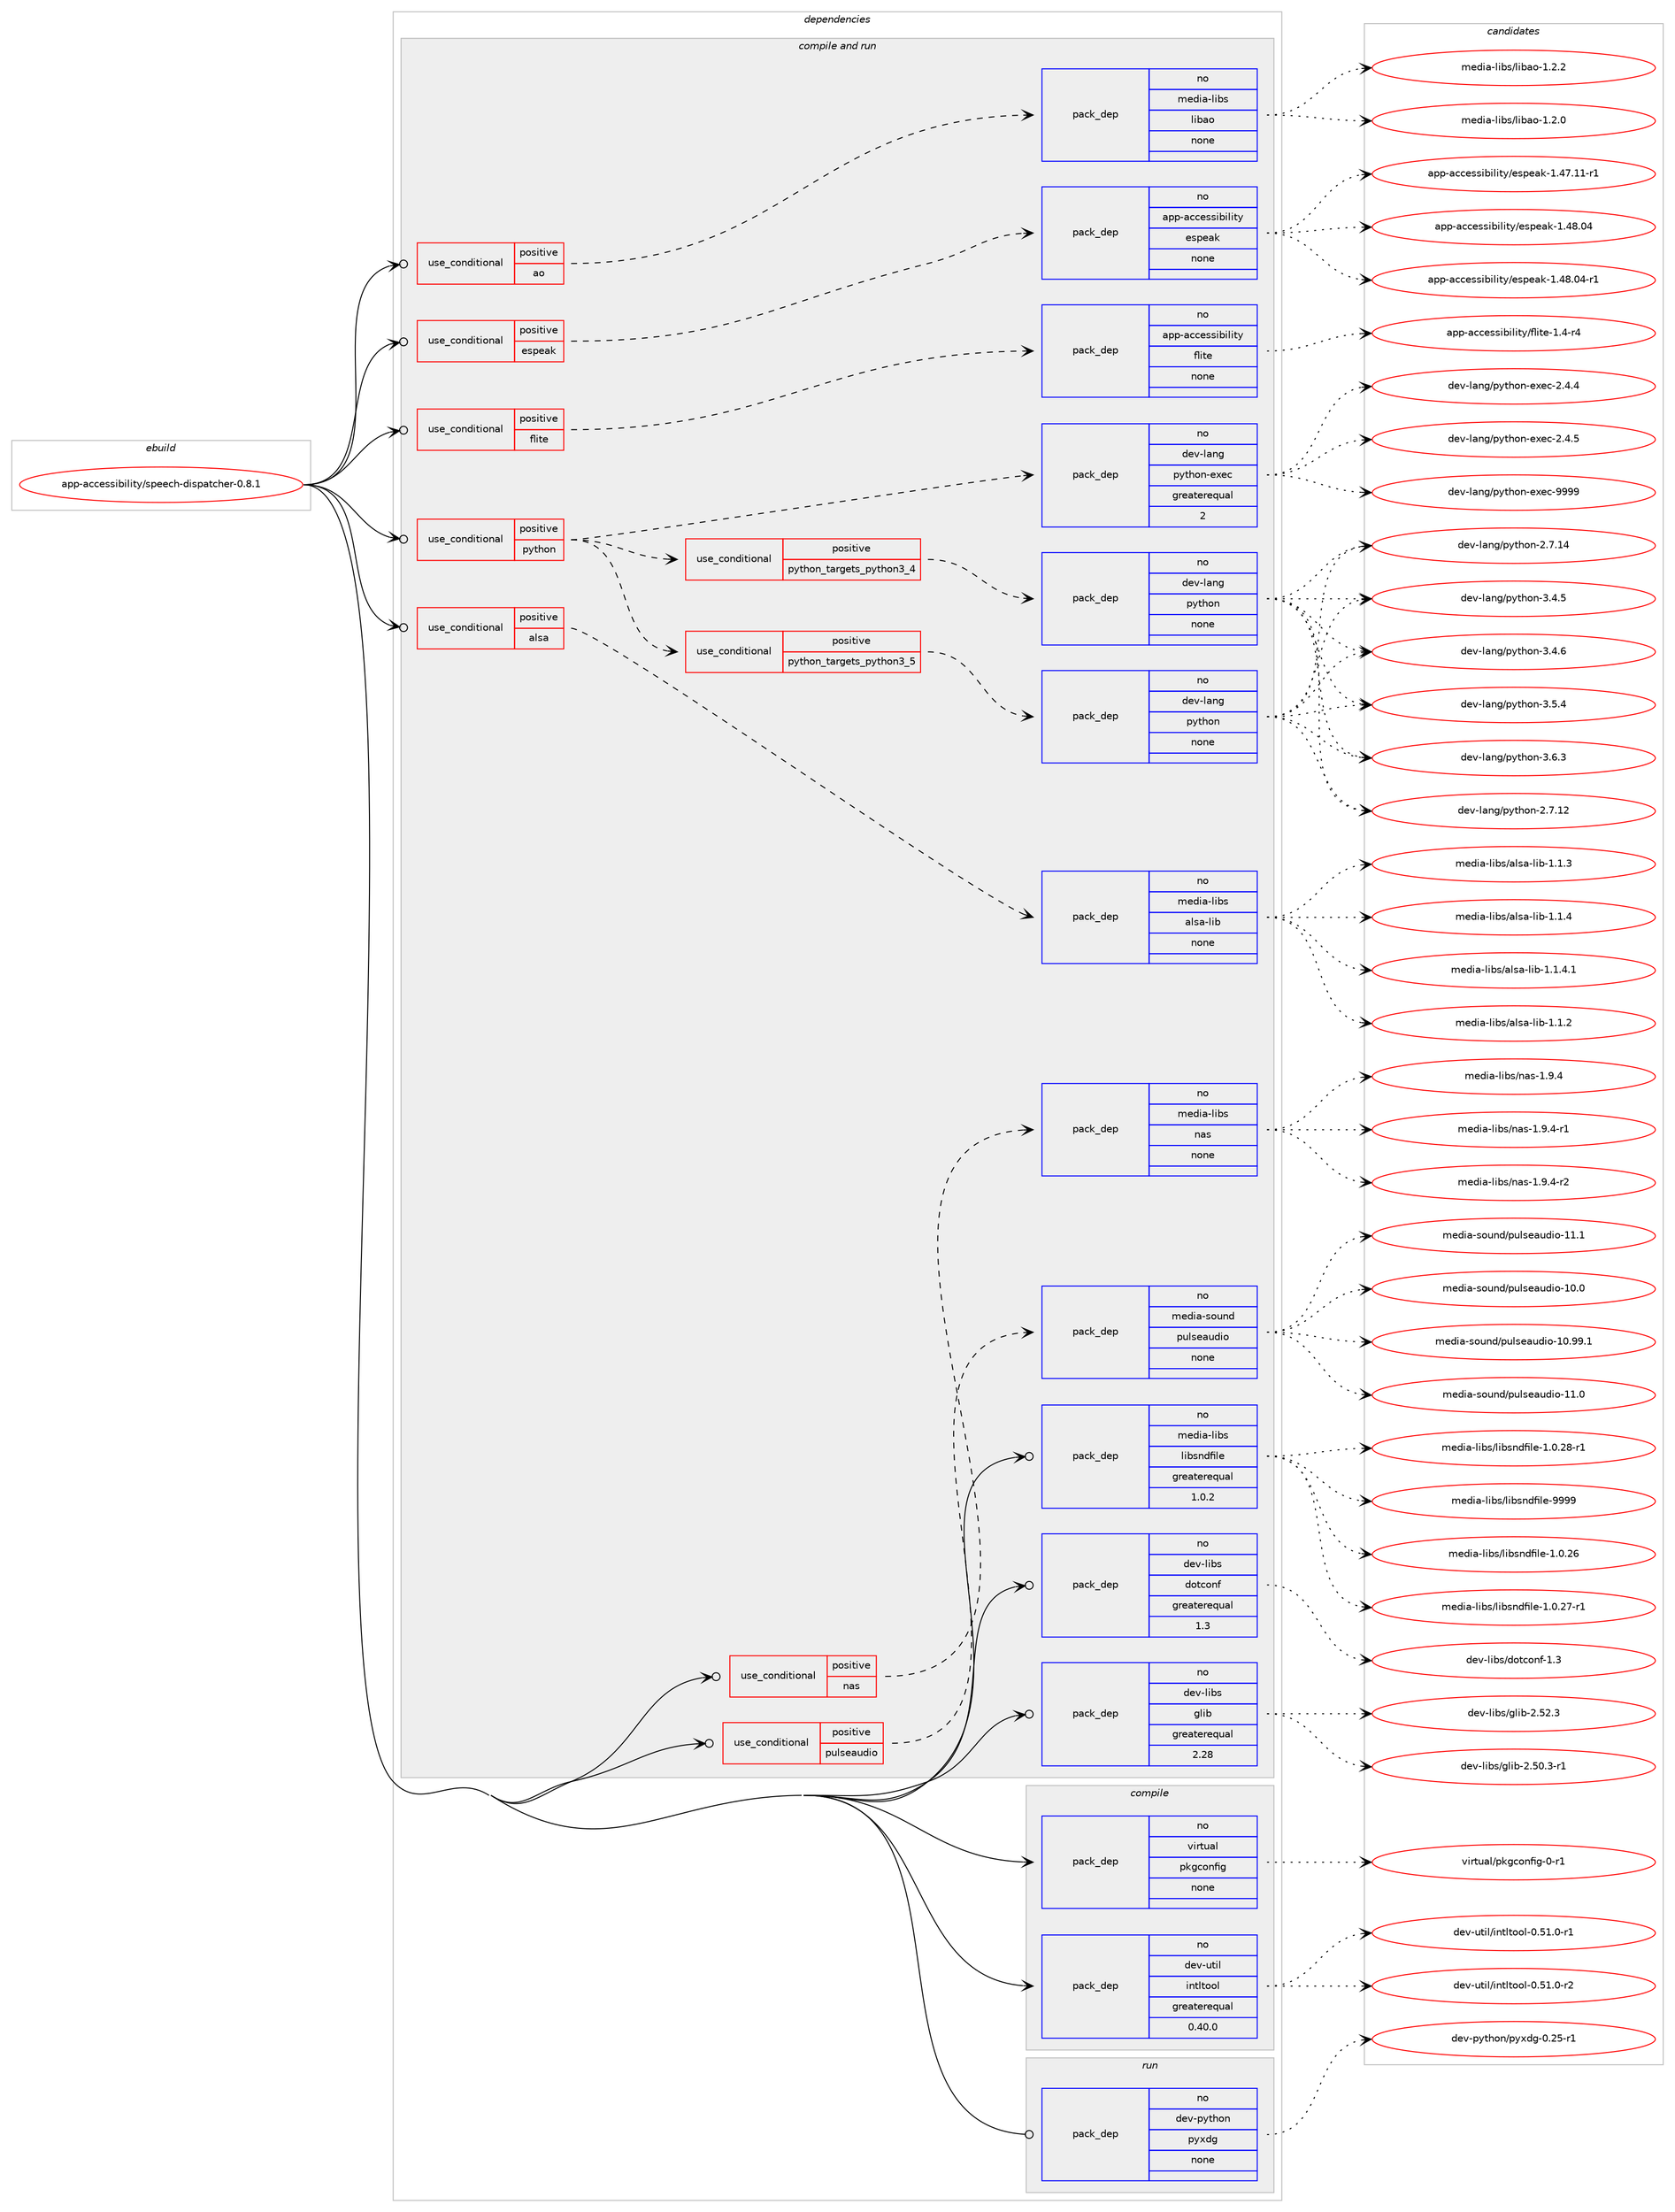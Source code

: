 digraph prolog {

# *************
# Graph options
# *************

newrank=true;
concentrate=true;
compound=true;
graph [rankdir=LR,fontname=Helvetica,fontsize=10,ranksep=1.5];#, ranksep=2.5, nodesep=0.2];
edge  [arrowhead=vee];
node  [fontname=Helvetica,fontsize=10];

# **********
# The ebuild
# **********

subgraph cluster_leftcol {
color=gray;
rank=same;
label=<<i>ebuild</i>>;
id [label="app-accessibility/speech-dispatcher-0.8.1", color=red, width=4, href="../app-accessibility/speech-dispatcher-0.8.1.svg"];
}

# ****************
# The dependencies
# ****************

subgraph cluster_midcol {
color=gray;
label=<<i>dependencies</i>>;
subgraph cluster_compile {
fillcolor="#eeeeee";
style=filled;
label=<<i>compile</i>>;
subgraph pack408 {
dependency525 [label=<<TABLE BORDER="0" CELLBORDER="1" CELLSPACING="0" CELLPADDING="4" WIDTH="220"><TR><TD ROWSPAN="6" CELLPADDING="30">pack_dep</TD></TR><TR><TD WIDTH="110">no</TD></TR><TR><TD>dev-util</TD></TR><TR><TD>intltool</TD></TR><TR><TD>greaterequal</TD></TR><TR><TD>0.40.0</TD></TR></TABLE>>, shape=none, color=blue];
}
id:e -> dependency525:w [weight=20,style="solid",arrowhead="vee"];
subgraph pack409 {
dependency526 [label=<<TABLE BORDER="0" CELLBORDER="1" CELLSPACING="0" CELLPADDING="4" WIDTH="220"><TR><TD ROWSPAN="6" CELLPADDING="30">pack_dep</TD></TR><TR><TD WIDTH="110">no</TD></TR><TR><TD>virtual</TD></TR><TR><TD>pkgconfig</TD></TR><TR><TD>none</TD></TR><TR><TD></TD></TR></TABLE>>, shape=none, color=blue];
}
id:e -> dependency526:w [weight=20,style="solid",arrowhead="vee"];
}
subgraph cluster_compileandrun {
fillcolor="#eeeeee";
style=filled;
label=<<i>compile and run</i>>;
subgraph cond111 {
dependency527 [label=<<TABLE BORDER="0" CELLBORDER="1" CELLSPACING="0" CELLPADDING="4"><TR><TD ROWSPAN="3" CELLPADDING="10">use_conditional</TD></TR><TR><TD>positive</TD></TR><TR><TD>alsa</TD></TR></TABLE>>, shape=none, color=red];
subgraph pack410 {
dependency528 [label=<<TABLE BORDER="0" CELLBORDER="1" CELLSPACING="0" CELLPADDING="4" WIDTH="220"><TR><TD ROWSPAN="6" CELLPADDING="30">pack_dep</TD></TR><TR><TD WIDTH="110">no</TD></TR><TR><TD>media-libs</TD></TR><TR><TD>alsa-lib</TD></TR><TR><TD>none</TD></TR><TR><TD></TD></TR></TABLE>>, shape=none, color=blue];
}
dependency527:e -> dependency528:w [weight=20,style="dashed",arrowhead="vee"];
}
id:e -> dependency527:w [weight=20,style="solid",arrowhead="odotvee"];
subgraph cond112 {
dependency529 [label=<<TABLE BORDER="0" CELLBORDER="1" CELLSPACING="0" CELLPADDING="4"><TR><TD ROWSPAN="3" CELLPADDING="10">use_conditional</TD></TR><TR><TD>positive</TD></TR><TR><TD>ao</TD></TR></TABLE>>, shape=none, color=red];
subgraph pack411 {
dependency530 [label=<<TABLE BORDER="0" CELLBORDER="1" CELLSPACING="0" CELLPADDING="4" WIDTH="220"><TR><TD ROWSPAN="6" CELLPADDING="30">pack_dep</TD></TR><TR><TD WIDTH="110">no</TD></TR><TR><TD>media-libs</TD></TR><TR><TD>libao</TD></TR><TR><TD>none</TD></TR><TR><TD></TD></TR></TABLE>>, shape=none, color=blue];
}
dependency529:e -> dependency530:w [weight=20,style="dashed",arrowhead="vee"];
}
id:e -> dependency529:w [weight=20,style="solid",arrowhead="odotvee"];
subgraph cond113 {
dependency531 [label=<<TABLE BORDER="0" CELLBORDER="1" CELLSPACING="0" CELLPADDING="4"><TR><TD ROWSPAN="3" CELLPADDING="10">use_conditional</TD></TR><TR><TD>positive</TD></TR><TR><TD>espeak</TD></TR></TABLE>>, shape=none, color=red];
subgraph pack412 {
dependency532 [label=<<TABLE BORDER="0" CELLBORDER="1" CELLSPACING="0" CELLPADDING="4" WIDTH="220"><TR><TD ROWSPAN="6" CELLPADDING="30">pack_dep</TD></TR><TR><TD WIDTH="110">no</TD></TR><TR><TD>app-accessibility</TD></TR><TR><TD>espeak</TD></TR><TR><TD>none</TD></TR><TR><TD></TD></TR></TABLE>>, shape=none, color=blue];
}
dependency531:e -> dependency532:w [weight=20,style="dashed",arrowhead="vee"];
}
id:e -> dependency531:w [weight=20,style="solid",arrowhead="odotvee"];
subgraph cond114 {
dependency533 [label=<<TABLE BORDER="0" CELLBORDER="1" CELLSPACING="0" CELLPADDING="4"><TR><TD ROWSPAN="3" CELLPADDING="10">use_conditional</TD></TR><TR><TD>positive</TD></TR><TR><TD>flite</TD></TR></TABLE>>, shape=none, color=red];
subgraph pack413 {
dependency534 [label=<<TABLE BORDER="0" CELLBORDER="1" CELLSPACING="0" CELLPADDING="4" WIDTH="220"><TR><TD ROWSPAN="6" CELLPADDING="30">pack_dep</TD></TR><TR><TD WIDTH="110">no</TD></TR><TR><TD>app-accessibility</TD></TR><TR><TD>flite</TD></TR><TR><TD>none</TD></TR><TR><TD></TD></TR></TABLE>>, shape=none, color=blue];
}
dependency533:e -> dependency534:w [weight=20,style="dashed",arrowhead="vee"];
}
id:e -> dependency533:w [weight=20,style="solid",arrowhead="odotvee"];
subgraph cond115 {
dependency535 [label=<<TABLE BORDER="0" CELLBORDER="1" CELLSPACING="0" CELLPADDING="4"><TR><TD ROWSPAN="3" CELLPADDING="10">use_conditional</TD></TR><TR><TD>positive</TD></TR><TR><TD>nas</TD></TR></TABLE>>, shape=none, color=red];
subgraph pack414 {
dependency536 [label=<<TABLE BORDER="0" CELLBORDER="1" CELLSPACING="0" CELLPADDING="4" WIDTH="220"><TR><TD ROWSPAN="6" CELLPADDING="30">pack_dep</TD></TR><TR><TD WIDTH="110">no</TD></TR><TR><TD>media-libs</TD></TR><TR><TD>nas</TD></TR><TR><TD>none</TD></TR><TR><TD></TD></TR></TABLE>>, shape=none, color=blue];
}
dependency535:e -> dependency536:w [weight=20,style="dashed",arrowhead="vee"];
}
id:e -> dependency535:w [weight=20,style="solid",arrowhead="odotvee"];
subgraph cond116 {
dependency537 [label=<<TABLE BORDER="0" CELLBORDER="1" CELLSPACING="0" CELLPADDING="4"><TR><TD ROWSPAN="3" CELLPADDING="10">use_conditional</TD></TR><TR><TD>positive</TD></TR><TR><TD>pulseaudio</TD></TR></TABLE>>, shape=none, color=red];
subgraph pack415 {
dependency538 [label=<<TABLE BORDER="0" CELLBORDER="1" CELLSPACING="0" CELLPADDING="4" WIDTH="220"><TR><TD ROWSPAN="6" CELLPADDING="30">pack_dep</TD></TR><TR><TD WIDTH="110">no</TD></TR><TR><TD>media-sound</TD></TR><TR><TD>pulseaudio</TD></TR><TR><TD>none</TD></TR><TR><TD></TD></TR></TABLE>>, shape=none, color=blue];
}
dependency537:e -> dependency538:w [weight=20,style="dashed",arrowhead="vee"];
}
id:e -> dependency537:w [weight=20,style="solid",arrowhead="odotvee"];
subgraph cond117 {
dependency539 [label=<<TABLE BORDER="0" CELLBORDER="1" CELLSPACING="0" CELLPADDING="4"><TR><TD ROWSPAN="3" CELLPADDING="10">use_conditional</TD></TR><TR><TD>positive</TD></TR><TR><TD>python</TD></TR></TABLE>>, shape=none, color=red];
subgraph cond118 {
dependency540 [label=<<TABLE BORDER="0" CELLBORDER="1" CELLSPACING="0" CELLPADDING="4"><TR><TD ROWSPAN="3" CELLPADDING="10">use_conditional</TD></TR><TR><TD>positive</TD></TR><TR><TD>python_targets_python3_4</TD></TR></TABLE>>, shape=none, color=red];
subgraph pack416 {
dependency541 [label=<<TABLE BORDER="0" CELLBORDER="1" CELLSPACING="0" CELLPADDING="4" WIDTH="220"><TR><TD ROWSPAN="6" CELLPADDING="30">pack_dep</TD></TR><TR><TD WIDTH="110">no</TD></TR><TR><TD>dev-lang</TD></TR><TR><TD>python</TD></TR><TR><TD>none</TD></TR><TR><TD></TD></TR></TABLE>>, shape=none, color=blue];
}
dependency540:e -> dependency541:w [weight=20,style="dashed",arrowhead="vee"];
}
dependency539:e -> dependency540:w [weight=20,style="dashed",arrowhead="vee"];
subgraph cond119 {
dependency542 [label=<<TABLE BORDER="0" CELLBORDER="1" CELLSPACING="0" CELLPADDING="4"><TR><TD ROWSPAN="3" CELLPADDING="10">use_conditional</TD></TR><TR><TD>positive</TD></TR><TR><TD>python_targets_python3_5</TD></TR></TABLE>>, shape=none, color=red];
subgraph pack417 {
dependency543 [label=<<TABLE BORDER="0" CELLBORDER="1" CELLSPACING="0" CELLPADDING="4" WIDTH="220"><TR><TD ROWSPAN="6" CELLPADDING="30">pack_dep</TD></TR><TR><TD WIDTH="110">no</TD></TR><TR><TD>dev-lang</TD></TR><TR><TD>python</TD></TR><TR><TD>none</TD></TR><TR><TD></TD></TR></TABLE>>, shape=none, color=blue];
}
dependency542:e -> dependency543:w [weight=20,style="dashed",arrowhead="vee"];
}
dependency539:e -> dependency542:w [weight=20,style="dashed",arrowhead="vee"];
subgraph pack418 {
dependency544 [label=<<TABLE BORDER="0" CELLBORDER="1" CELLSPACING="0" CELLPADDING="4" WIDTH="220"><TR><TD ROWSPAN="6" CELLPADDING="30">pack_dep</TD></TR><TR><TD WIDTH="110">no</TD></TR><TR><TD>dev-lang</TD></TR><TR><TD>python-exec</TD></TR><TR><TD>greaterequal</TD></TR><TR><TD>2</TD></TR></TABLE>>, shape=none, color=blue];
}
dependency539:e -> dependency544:w [weight=20,style="dashed",arrowhead="vee"];
}
id:e -> dependency539:w [weight=20,style="solid",arrowhead="odotvee"];
subgraph pack419 {
dependency545 [label=<<TABLE BORDER="0" CELLBORDER="1" CELLSPACING="0" CELLPADDING="4" WIDTH="220"><TR><TD ROWSPAN="6" CELLPADDING="30">pack_dep</TD></TR><TR><TD WIDTH="110">no</TD></TR><TR><TD>dev-libs</TD></TR><TR><TD>dotconf</TD></TR><TR><TD>greaterequal</TD></TR><TR><TD>1.3</TD></TR></TABLE>>, shape=none, color=blue];
}
id:e -> dependency545:w [weight=20,style="solid",arrowhead="odotvee"];
subgraph pack420 {
dependency546 [label=<<TABLE BORDER="0" CELLBORDER="1" CELLSPACING="0" CELLPADDING="4" WIDTH="220"><TR><TD ROWSPAN="6" CELLPADDING="30">pack_dep</TD></TR><TR><TD WIDTH="110">no</TD></TR><TR><TD>dev-libs</TD></TR><TR><TD>glib</TD></TR><TR><TD>greaterequal</TD></TR><TR><TD>2.28</TD></TR></TABLE>>, shape=none, color=blue];
}
id:e -> dependency546:w [weight=20,style="solid",arrowhead="odotvee"];
subgraph pack421 {
dependency547 [label=<<TABLE BORDER="0" CELLBORDER="1" CELLSPACING="0" CELLPADDING="4" WIDTH="220"><TR><TD ROWSPAN="6" CELLPADDING="30">pack_dep</TD></TR><TR><TD WIDTH="110">no</TD></TR><TR><TD>media-libs</TD></TR><TR><TD>libsndfile</TD></TR><TR><TD>greaterequal</TD></TR><TR><TD>1.0.2</TD></TR></TABLE>>, shape=none, color=blue];
}
id:e -> dependency547:w [weight=20,style="solid",arrowhead="odotvee"];
}
subgraph cluster_run {
fillcolor="#eeeeee";
style=filled;
label=<<i>run</i>>;
subgraph pack422 {
dependency548 [label=<<TABLE BORDER="0" CELLBORDER="1" CELLSPACING="0" CELLPADDING="4" WIDTH="220"><TR><TD ROWSPAN="6" CELLPADDING="30">pack_dep</TD></TR><TR><TD WIDTH="110">no</TD></TR><TR><TD>dev-python</TD></TR><TR><TD>pyxdg</TD></TR><TR><TD>none</TD></TR><TR><TD></TD></TR></TABLE>>, shape=none, color=blue];
}
id:e -> dependency548:w [weight=20,style="solid",arrowhead="odot"];
}
}

# **************
# The candidates
# **************

subgraph cluster_choices {
rank=same;
color=gray;
label=<<i>candidates</i>>;

subgraph choice408 {
color=black;
nodesep=1;
choice1001011184511711610510847105110116108116111111108454846534946484511449 [label="dev-util/intltool-0.51.0-r1", color=red, width=4,href="../dev-util/intltool-0.51.0-r1.svg"];
choice1001011184511711610510847105110116108116111111108454846534946484511450 [label="dev-util/intltool-0.51.0-r2", color=red, width=4,href="../dev-util/intltool-0.51.0-r2.svg"];
dependency525:e -> choice1001011184511711610510847105110116108116111111108454846534946484511449:w [style=dotted,weight="100"];
dependency525:e -> choice1001011184511711610510847105110116108116111111108454846534946484511450:w [style=dotted,weight="100"];
}
subgraph choice409 {
color=black;
nodesep=1;
choice11810511411611797108471121071039911111010210510345484511449 [label="virtual/pkgconfig-0-r1", color=red, width=4,href="../virtual/pkgconfig-0-r1.svg"];
dependency526:e -> choice11810511411611797108471121071039911111010210510345484511449:w [style=dotted,weight="100"];
}
subgraph choice410 {
color=black;
nodesep=1;
choice1091011001059745108105981154797108115974510810598454946494650 [label="media-libs/alsa-lib-1.1.2", color=red, width=4,href="../media-libs/alsa-lib-1.1.2.svg"];
choice1091011001059745108105981154797108115974510810598454946494651 [label="media-libs/alsa-lib-1.1.3", color=red, width=4,href="../media-libs/alsa-lib-1.1.3.svg"];
choice1091011001059745108105981154797108115974510810598454946494652 [label="media-libs/alsa-lib-1.1.4", color=red, width=4,href="../media-libs/alsa-lib-1.1.4.svg"];
choice10910110010597451081059811547971081159745108105984549464946524649 [label="media-libs/alsa-lib-1.1.4.1", color=red, width=4,href="../media-libs/alsa-lib-1.1.4.1.svg"];
dependency528:e -> choice1091011001059745108105981154797108115974510810598454946494650:w [style=dotted,weight="100"];
dependency528:e -> choice1091011001059745108105981154797108115974510810598454946494651:w [style=dotted,weight="100"];
dependency528:e -> choice1091011001059745108105981154797108115974510810598454946494652:w [style=dotted,weight="100"];
dependency528:e -> choice10910110010597451081059811547971081159745108105984549464946524649:w [style=dotted,weight="100"];
}
subgraph choice411 {
color=black;
nodesep=1;
choice109101100105974510810598115471081059897111454946504648 [label="media-libs/libao-1.2.0", color=red, width=4,href="../media-libs/libao-1.2.0.svg"];
choice109101100105974510810598115471081059897111454946504650 [label="media-libs/libao-1.2.2", color=red, width=4,href="../media-libs/libao-1.2.2.svg"];
dependency530:e -> choice109101100105974510810598115471081059897111454946504648:w [style=dotted,weight="100"];
dependency530:e -> choice109101100105974510810598115471081059897111454946504650:w [style=dotted,weight="100"];
}
subgraph choice412 {
color=black;
nodesep=1;
choice971121124597999910111511510598105108105116121471011151121019710745494652554649494511449 [label="app-accessibility/espeak-1.47.11-r1", color=red, width=4,href="../app-accessibility/espeak-1.47.11-r1.svg"];
choice97112112459799991011151151059810510810511612147101115112101971074549465256464852 [label="app-accessibility/espeak-1.48.04", color=red, width=4,href="../app-accessibility/espeak-1.48.04.svg"];
choice971121124597999910111511510598105108105116121471011151121019710745494652564648524511449 [label="app-accessibility/espeak-1.48.04-r1", color=red, width=4,href="../app-accessibility/espeak-1.48.04-r1.svg"];
dependency532:e -> choice971121124597999910111511510598105108105116121471011151121019710745494652554649494511449:w [style=dotted,weight="100"];
dependency532:e -> choice97112112459799991011151151059810510810511612147101115112101971074549465256464852:w [style=dotted,weight="100"];
dependency532:e -> choice971121124597999910111511510598105108105116121471011151121019710745494652564648524511449:w [style=dotted,weight="100"];
}
subgraph choice413 {
color=black;
nodesep=1;
choice97112112459799991011151151059810510810511612147102108105116101454946524511452 [label="app-accessibility/flite-1.4-r4", color=red, width=4,href="../app-accessibility/flite-1.4-r4.svg"];
dependency534:e -> choice97112112459799991011151151059810510810511612147102108105116101454946524511452:w [style=dotted,weight="100"];
}
subgraph choice414 {
color=black;
nodesep=1;
choice1091011001059745108105981154711097115454946574652 [label="media-libs/nas-1.9.4", color=red, width=4,href="../media-libs/nas-1.9.4.svg"];
choice10910110010597451081059811547110971154549465746524511449 [label="media-libs/nas-1.9.4-r1", color=red, width=4,href="../media-libs/nas-1.9.4-r1.svg"];
choice10910110010597451081059811547110971154549465746524511450 [label="media-libs/nas-1.9.4-r2", color=red, width=4,href="../media-libs/nas-1.9.4-r2.svg"];
dependency536:e -> choice1091011001059745108105981154711097115454946574652:w [style=dotted,weight="100"];
dependency536:e -> choice10910110010597451081059811547110971154549465746524511449:w [style=dotted,weight="100"];
dependency536:e -> choice10910110010597451081059811547110971154549465746524511450:w [style=dotted,weight="100"];
}
subgraph choice415 {
color=black;
nodesep=1;
choice109101100105974511511111711010047112117108115101971171001051114549484648 [label="media-sound/pulseaudio-10.0", color=red, width=4,href="../media-sound/pulseaudio-10.0.svg"];
choice109101100105974511511111711010047112117108115101971171001051114549484657574649 [label="media-sound/pulseaudio-10.99.1", color=red, width=4,href="../media-sound/pulseaudio-10.99.1.svg"];
choice109101100105974511511111711010047112117108115101971171001051114549494648 [label="media-sound/pulseaudio-11.0", color=red, width=4,href="../media-sound/pulseaudio-11.0.svg"];
choice109101100105974511511111711010047112117108115101971171001051114549494649 [label="media-sound/pulseaudio-11.1", color=red, width=4,href="../media-sound/pulseaudio-11.1.svg"];
dependency538:e -> choice109101100105974511511111711010047112117108115101971171001051114549484648:w [style=dotted,weight="100"];
dependency538:e -> choice109101100105974511511111711010047112117108115101971171001051114549484657574649:w [style=dotted,weight="100"];
dependency538:e -> choice109101100105974511511111711010047112117108115101971171001051114549494648:w [style=dotted,weight="100"];
dependency538:e -> choice109101100105974511511111711010047112117108115101971171001051114549494649:w [style=dotted,weight="100"];
}
subgraph choice416 {
color=black;
nodesep=1;
choice10010111845108971101034711212111610411111045504655464950 [label="dev-lang/python-2.7.12", color=red, width=4,href="../dev-lang/python-2.7.12.svg"];
choice10010111845108971101034711212111610411111045504655464952 [label="dev-lang/python-2.7.14", color=red, width=4,href="../dev-lang/python-2.7.14.svg"];
choice100101118451089711010347112121116104111110455146524653 [label="dev-lang/python-3.4.5", color=red, width=4,href="../dev-lang/python-3.4.5.svg"];
choice100101118451089711010347112121116104111110455146524654 [label="dev-lang/python-3.4.6", color=red, width=4,href="../dev-lang/python-3.4.6.svg"];
choice100101118451089711010347112121116104111110455146534652 [label="dev-lang/python-3.5.4", color=red, width=4,href="../dev-lang/python-3.5.4.svg"];
choice100101118451089711010347112121116104111110455146544651 [label="dev-lang/python-3.6.3", color=red, width=4,href="../dev-lang/python-3.6.3.svg"];
dependency541:e -> choice10010111845108971101034711212111610411111045504655464950:w [style=dotted,weight="100"];
dependency541:e -> choice10010111845108971101034711212111610411111045504655464952:w [style=dotted,weight="100"];
dependency541:e -> choice100101118451089711010347112121116104111110455146524653:w [style=dotted,weight="100"];
dependency541:e -> choice100101118451089711010347112121116104111110455146524654:w [style=dotted,weight="100"];
dependency541:e -> choice100101118451089711010347112121116104111110455146534652:w [style=dotted,weight="100"];
dependency541:e -> choice100101118451089711010347112121116104111110455146544651:w [style=dotted,weight="100"];
}
subgraph choice417 {
color=black;
nodesep=1;
choice10010111845108971101034711212111610411111045504655464950 [label="dev-lang/python-2.7.12", color=red, width=4,href="../dev-lang/python-2.7.12.svg"];
choice10010111845108971101034711212111610411111045504655464952 [label="dev-lang/python-2.7.14", color=red, width=4,href="../dev-lang/python-2.7.14.svg"];
choice100101118451089711010347112121116104111110455146524653 [label="dev-lang/python-3.4.5", color=red, width=4,href="../dev-lang/python-3.4.5.svg"];
choice100101118451089711010347112121116104111110455146524654 [label="dev-lang/python-3.4.6", color=red, width=4,href="../dev-lang/python-3.4.6.svg"];
choice100101118451089711010347112121116104111110455146534652 [label="dev-lang/python-3.5.4", color=red, width=4,href="../dev-lang/python-3.5.4.svg"];
choice100101118451089711010347112121116104111110455146544651 [label="dev-lang/python-3.6.3", color=red, width=4,href="../dev-lang/python-3.6.3.svg"];
dependency543:e -> choice10010111845108971101034711212111610411111045504655464950:w [style=dotted,weight="100"];
dependency543:e -> choice10010111845108971101034711212111610411111045504655464952:w [style=dotted,weight="100"];
dependency543:e -> choice100101118451089711010347112121116104111110455146524653:w [style=dotted,weight="100"];
dependency543:e -> choice100101118451089711010347112121116104111110455146524654:w [style=dotted,weight="100"];
dependency543:e -> choice100101118451089711010347112121116104111110455146534652:w [style=dotted,weight="100"];
dependency543:e -> choice100101118451089711010347112121116104111110455146544651:w [style=dotted,weight="100"];
}
subgraph choice418 {
color=black;
nodesep=1;
choice1001011184510897110103471121211161041111104510112010199455046524652 [label="dev-lang/python-exec-2.4.4", color=red, width=4,href="../dev-lang/python-exec-2.4.4.svg"];
choice1001011184510897110103471121211161041111104510112010199455046524653 [label="dev-lang/python-exec-2.4.5", color=red, width=4,href="../dev-lang/python-exec-2.4.5.svg"];
choice10010111845108971101034711212111610411111045101120101994557575757 [label="dev-lang/python-exec-9999", color=red, width=4,href="../dev-lang/python-exec-9999.svg"];
dependency544:e -> choice1001011184510897110103471121211161041111104510112010199455046524652:w [style=dotted,weight="100"];
dependency544:e -> choice1001011184510897110103471121211161041111104510112010199455046524653:w [style=dotted,weight="100"];
dependency544:e -> choice10010111845108971101034711212111610411111045101120101994557575757:w [style=dotted,weight="100"];
}
subgraph choice419 {
color=black;
nodesep=1;
choice1001011184510810598115471001111169911111010245494651 [label="dev-libs/dotconf-1.3", color=red, width=4,href="../dev-libs/dotconf-1.3.svg"];
dependency545:e -> choice1001011184510810598115471001111169911111010245494651:w [style=dotted,weight="100"];
}
subgraph choice420 {
color=black;
nodesep=1;
choice10010111845108105981154710310810598455046534846514511449 [label="dev-libs/glib-2.50.3-r1", color=red, width=4,href="../dev-libs/glib-2.50.3-r1.svg"];
choice1001011184510810598115471031081059845504653504651 [label="dev-libs/glib-2.52.3", color=red, width=4,href="../dev-libs/glib-2.52.3.svg"];
dependency546:e -> choice10010111845108105981154710310810598455046534846514511449:w [style=dotted,weight="100"];
dependency546:e -> choice1001011184510810598115471031081059845504653504651:w [style=dotted,weight="100"];
}
subgraph choice421 {
color=black;
nodesep=1;
choice109101100105974510810598115471081059811511010010210510810145494648465054 [label="media-libs/libsndfile-1.0.26", color=red, width=4,href="../media-libs/libsndfile-1.0.26.svg"];
choice1091011001059745108105981154710810598115110100102105108101454946484650554511449 [label="media-libs/libsndfile-1.0.27-r1", color=red, width=4,href="../media-libs/libsndfile-1.0.27-r1.svg"];
choice1091011001059745108105981154710810598115110100102105108101454946484650564511449 [label="media-libs/libsndfile-1.0.28-r1", color=red, width=4,href="../media-libs/libsndfile-1.0.28-r1.svg"];
choice10910110010597451081059811547108105981151101001021051081014557575757 [label="media-libs/libsndfile-9999", color=red, width=4,href="../media-libs/libsndfile-9999.svg"];
dependency547:e -> choice109101100105974510810598115471081059811511010010210510810145494648465054:w [style=dotted,weight="100"];
dependency547:e -> choice1091011001059745108105981154710810598115110100102105108101454946484650554511449:w [style=dotted,weight="100"];
dependency547:e -> choice1091011001059745108105981154710810598115110100102105108101454946484650564511449:w [style=dotted,weight="100"];
dependency547:e -> choice10910110010597451081059811547108105981151101001021051081014557575757:w [style=dotted,weight="100"];
}
subgraph choice422 {
color=black;
nodesep=1;
choice100101118451121211161041111104711212112010010345484650534511449 [label="dev-python/pyxdg-0.25-r1", color=red, width=4,href="../dev-python/pyxdg-0.25-r1.svg"];
dependency548:e -> choice100101118451121211161041111104711212112010010345484650534511449:w [style=dotted,weight="100"];
}
}

}
